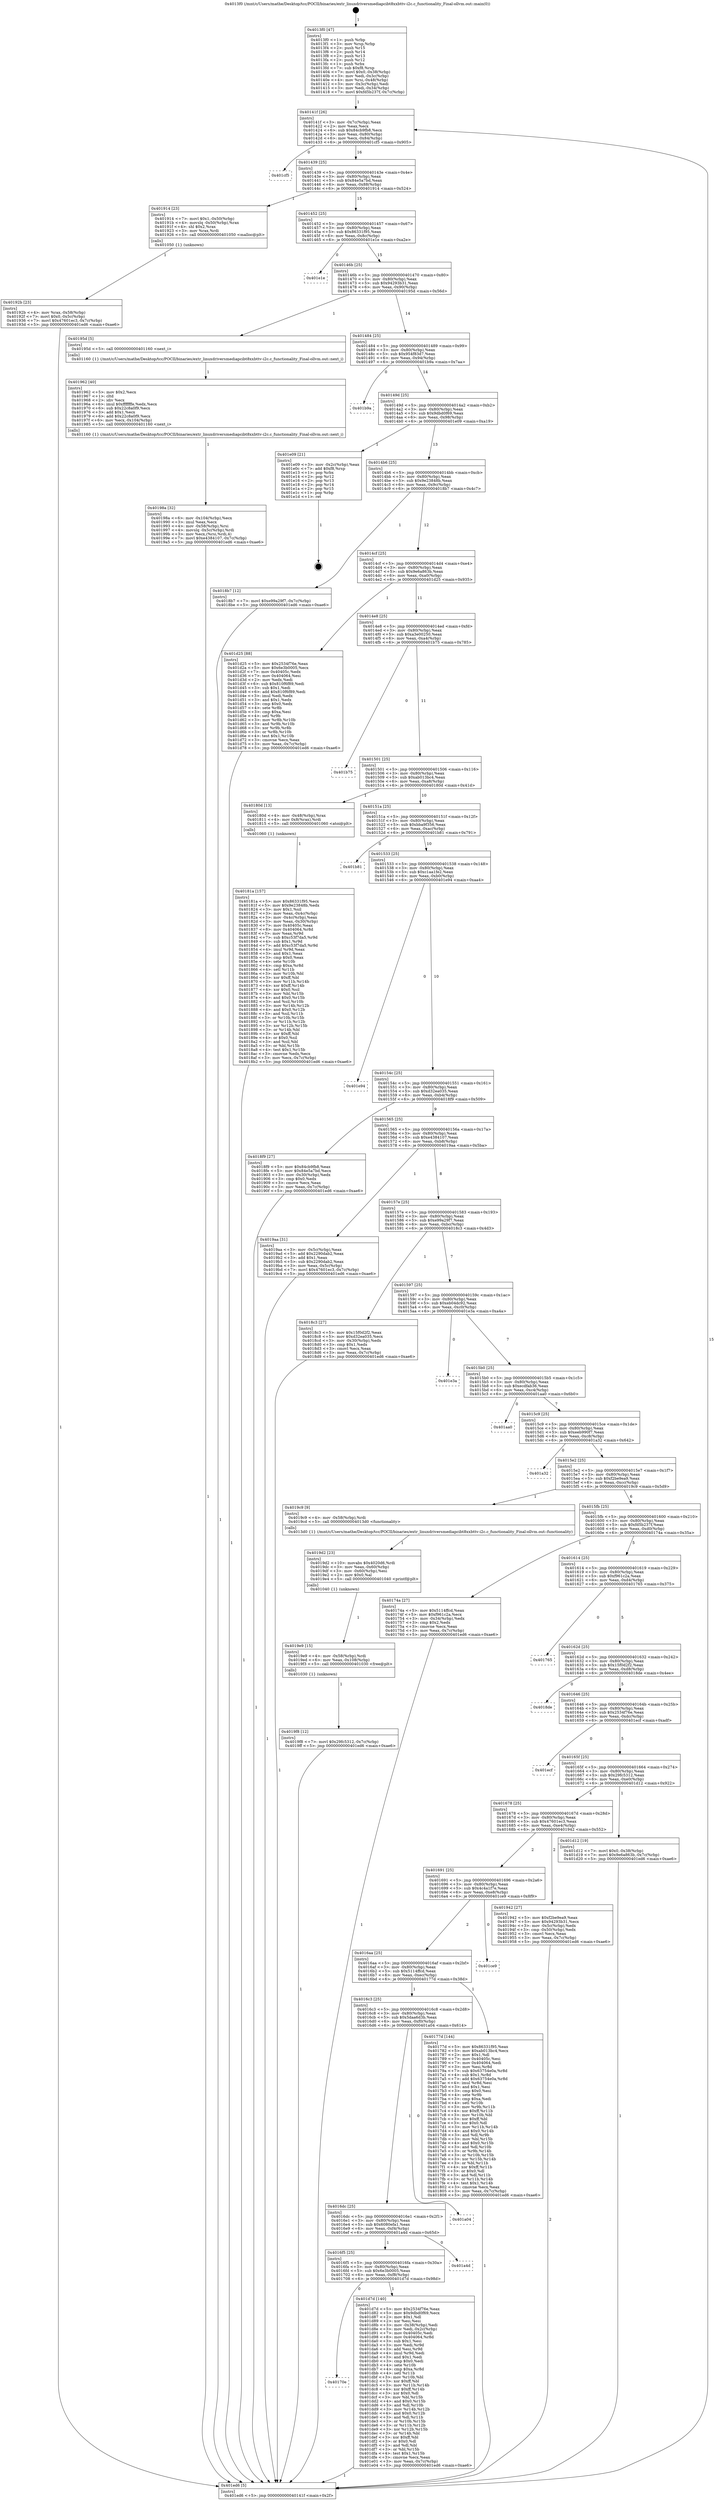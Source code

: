 digraph "0x4013f0" {
  label = "0x4013f0 (/mnt/c/Users/mathe/Desktop/tcc/POCII/binaries/extr_linuxdriversmediapcibt8xxbttv-i2c.c_functionality_Final-ollvm.out::main(0))"
  labelloc = "t"
  node[shape=record]

  Entry [label="",width=0.3,height=0.3,shape=circle,fillcolor=black,style=filled]
  "0x40141f" [label="{
     0x40141f [26]\l
     | [instrs]\l
     &nbsp;&nbsp;0x40141f \<+3\>: mov -0x7c(%rbp),%eax\l
     &nbsp;&nbsp;0x401422 \<+2\>: mov %eax,%ecx\l
     &nbsp;&nbsp;0x401424 \<+6\>: sub $0x84cb9fb8,%ecx\l
     &nbsp;&nbsp;0x40142a \<+3\>: mov %eax,-0x80(%rbp)\l
     &nbsp;&nbsp;0x40142d \<+6\>: mov %ecx,-0x84(%rbp)\l
     &nbsp;&nbsp;0x401433 \<+6\>: je 0000000000401cf5 \<main+0x905\>\l
  }"]
  "0x401cf5" [label="{
     0x401cf5\l
  }", style=dashed]
  "0x401439" [label="{
     0x401439 [25]\l
     | [instrs]\l
     &nbsp;&nbsp;0x401439 \<+5\>: jmp 000000000040143e \<main+0x4e\>\l
     &nbsp;&nbsp;0x40143e \<+3\>: mov -0x80(%rbp),%eax\l
     &nbsp;&nbsp;0x401441 \<+5\>: sub $0x84e5a7bd,%eax\l
     &nbsp;&nbsp;0x401446 \<+6\>: mov %eax,-0x88(%rbp)\l
     &nbsp;&nbsp;0x40144c \<+6\>: je 0000000000401914 \<main+0x524\>\l
  }"]
  Exit [label="",width=0.3,height=0.3,shape=circle,fillcolor=black,style=filled,peripheries=2]
  "0x401914" [label="{
     0x401914 [23]\l
     | [instrs]\l
     &nbsp;&nbsp;0x401914 \<+7\>: movl $0x1,-0x50(%rbp)\l
     &nbsp;&nbsp;0x40191b \<+4\>: movslq -0x50(%rbp),%rax\l
     &nbsp;&nbsp;0x40191f \<+4\>: shl $0x2,%rax\l
     &nbsp;&nbsp;0x401923 \<+3\>: mov %rax,%rdi\l
     &nbsp;&nbsp;0x401926 \<+5\>: call 0000000000401050 \<malloc@plt\>\l
     | [calls]\l
     &nbsp;&nbsp;0x401050 \{1\} (unknown)\l
  }"]
  "0x401452" [label="{
     0x401452 [25]\l
     | [instrs]\l
     &nbsp;&nbsp;0x401452 \<+5\>: jmp 0000000000401457 \<main+0x67\>\l
     &nbsp;&nbsp;0x401457 \<+3\>: mov -0x80(%rbp),%eax\l
     &nbsp;&nbsp;0x40145a \<+5\>: sub $0x86331f95,%eax\l
     &nbsp;&nbsp;0x40145f \<+6\>: mov %eax,-0x8c(%rbp)\l
     &nbsp;&nbsp;0x401465 \<+6\>: je 0000000000401e1e \<main+0xa2e\>\l
  }"]
  "0x40170e" [label="{
     0x40170e\l
  }", style=dashed]
  "0x401e1e" [label="{
     0x401e1e\l
  }", style=dashed]
  "0x40146b" [label="{
     0x40146b [25]\l
     | [instrs]\l
     &nbsp;&nbsp;0x40146b \<+5\>: jmp 0000000000401470 \<main+0x80\>\l
     &nbsp;&nbsp;0x401470 \<+3\>: mov -0x80(%rbp),%eax\l
     &nbsp;&nbsp;0x401473 \<+5\>: sub $0x94293b31,%eax\l
     &nbsp;&nbsp;0x401478 \<+6\>: mov %eax,-0x90(%rbp)\l
     &nbsp;&nbsp;0x40147e \<+6\>: je 000000000040195d \<main+0x56d\>\l
  }"]
  "0x401d7d" [label="{
     0x401d7d [140]\l
     | [instrs]\l
     &nbsp;&nbsp;0x401d7d \<+5\>: mov $0x2534f76e,%eax\l
     &nbsp;&nbsp;0x401d82 \<+5\>: mov $0x9dbd0f69,%ecx\l
     &nbsp;&nbsp;0x401d87 \<+2\>: mov $0x1,%dl\l
     &nbsp;&nbsp;0x401d89 \<+2\>: xor %esi,%esi\l
     &nbsp;&nbsp;0x401d8b \<+3\>: mov -0x38(%rbp),%edi\l
     &nbsp;&nbsp;0x401d8e \<+3\>: mov %edi,-0x2c(%rbp)\l
     &nbsp;&nbsp;0x401d91 \<+7\>: mov 0x40405c,%edi\l
     &nbsp;&nbsp;0x401d98 \<+8\>: mov 0x404064,%r8d\l
     &nbsp;&nbsp;0x401da0 \<+3\>: sub $0x1,%esi\l
     &nbsp;&nbsp;0x401da3 \<+3\>: mov %edi,%r9d\l
     &nbsp;&nbsp;0x401da6 \<+3\>: add %esi,%r9d\l
     &nbsp;&nbsp;0x401da9 \<+4\>: imul %r9d,%edi\l
     &nbsp;&nbsp;0x401dad \<+3\>: and $0x1,%edi\l
     &nbsp;&nbsp;0x401db0 \<+3\>: cmp $0x0,%edi\l
     &nbsp;&nbsp;0x401db3 \<+4\>: sete %r10b\l
     &nbsp;&nbsp;0x401db7 \<+4\>: cmp $0xa,%r8d\l
     &nbsp;&nbsp;0x401dbb \<+4\>: setl %r11b\l
     &nbsp;&nbsp;0x401dbf \<+3\>: mov %r10b,%bl\l
     &nbsp;&nbsp;0x401dc2 \<+3\>: xor $0xff,%bl\l
     &nbsp;&nbsp;0x401dc5 \<+3\>: mov %r11b,%r14b\l
     &nbsp;&nbsp;0x401dc8 \<+4\>: xor $0xff,%r14b\l
     &nbsp;&nbsp;0x401dcc \<+3\>: xor $0x0,%dl\l
     &nbsp;&nbsp;0x401dcf \<+3\>: mov %bl,%r15b\l
     &nbsp;&nbsp;0x401dd2 \<+4\>: and $0x0,%r15b\l
     &nbsp;&nbsp;0x401dd6 \<+3\>: and %dl,%r10b\l
     &nbsp;&nbsp;0x401dd9 \<+3\>: mov %r14b,%r12b\l
     &nbsp;&nbsp;0x401ddc \<+4\>: and $0x0,%r12b\l
     &nbsp;&nbsp;0x401de0 \<+3\>: and %dl,%r11b\l
     &nbsp;&nbsp;0x401de3 \<+3\>: or %r10b,%r15b\l
     &nbsp;&nbsp;0x401de6 \<+3\>: or %r11b,%r12b\l
     &nbsp;&nbsp;0x401de9 \<+3\>: xor %r12b,%r15b\l
     &nbsp;&nbsp;0x401dec \<+3\>: or %r14b,%bl\l
     &nbsp;&nbsp;0x401def \<+3\>: xor $0xff,%bl\l
     &nbsp;&nbsp;0x401df2 \<+3\>: or $0x0,%dl\l
     &nbsp;&nbsp;0x401df5 \<+2\>: and %dl,%bl\l
     &nbsp;&nbsp;0x401df7 \<+3\>: or %bl,%r15b\l
     &nbsp;&nbsp;0x401dfa \<+4\>: test $0x1,%r15b\l
     &nbsp;&nbsp;0x401dfe \<+3\>: cmovne %ecx,%eax\l
     &nbsp;&nbsp;0x401e01 \<+3\>: mov %eax,-0x7c(%rbp)\l
     &nbsp;&nbsp;0x401e04 \<+5\>: jmp 0000000000401ed6 \<main+0xae6\>\l
  }"]
  "0x40195d" [label="{
     0x40195d [5]\l
     | [instrs]\l
     &nbsp;&nbsp;0x40195d \<+5\>: call 0000000000401160 \<next_i\>\l
     | [calls]\l
     &nbsp;&nbsp;0x401160 \{1\} (/mnt/c/Users/mathe/Desktop/tcc/POCII/binaries/extr_linuxdriversmediapcibt8xxbttv-i2c.c_functionality_Final-ollvm.out::next_i)\l
  }"]
  "0x401484" [label="{
     0x401484 [25]\l
     | [instrs]\l
     &nbsp;&nbsp;0x401484 \<+5\>: jmp 0000000000401489 \<main+0x99\>\l
     &nbsp;&nbsp;0x401489 \<+3\>: mov -0x80(%rbp),%eax\l
     &nbsp;&nbsp;0x40148c \<+5\>: sub $0x954f83d7,%eax\l
     &nbsp;&nbsp;0x401491 \<+6\>: mov %eax,-0x94(%rbp)\l
     &nbsp;&nbsp;0x401497 \<+6\>: je 0000000000401b9a \<main+0x7aa\>\l
  }"]
  "0x4016f5" [label="{
     0x4016f5 [25]\l
     | [instrs]\l
     &nbsp;&nbsp;0x4016f5 \<+5\>: jmp 00000000004016fa \<main+0x30a\>\l
     &nbsp;&nbsp;0x4016fa \<+3\>: mov -0x80(%rbp),%eax\l
     &nbsp;&nbsp;0x4016fd \<+5\>: sub $0x6e3b0005,%eax\l
     &nbsp;&nbsp;0x401702 \<+6\>: mov %eax,-0xf8(%rbp)\l
     &nbsp;&nbsp;0x401708 \<+6\>: je 0000000000401d7d \<main+0x98d\>\l
  }"]
  "0x401b9a" [label="{
     0x401b9a\l
  }", style=dashed]
  "0x40149d" [label="{
     0x40149d [25]\l
     | [instrs]\l
     &nbsp;&nbsp;0x40149d \<+5\>: jmp 00000000004014a2 \<main+0xb2\>\l
     &nbsp;&nbsp;0x4014a2 \<+3\>: mov -0x80(%rbp),%eax\l
     &nbsp;&nbsp;0x4014a5 \<+5\>: sub $0x9dbd0f69,%eax\l
     &nbsp;&nbsp;0x4014aa \<+6\>: mov %eax,-0x98(%rbp)\l
     &nbsp;&nbsp;0x4014b0 \<+6\>: je 0000000000401e09 \<main+0xa19\>\l
  }"]
  "0x401a4d" [label="{
     0x401a4d\l
  }", style=dashed]
  "0x401e09" [label="{
     0x401e09 [21]\l
     | [instrs]\l
     &nbsp;&nbsp;0x401e09 \<+3\>: mov -0x2c(%rbp),%eax\l
     &nbsp;&nbsp;0x401e0c \<+7\>: add $0xf8,%rsp\l
     &nbsp;&nbsp;0x401e13 \<+1\>: pop %rbx\l
     &nbsp;&nbsp;0x401e14 \<+2\>: pop %r12\l
     &nbsp;&nbsp;0x401e16 \<+2\>: pop %r13\l
     &nbsp;&nbsp;0x401e18 \<+2\>: pop %r14\l
     &nbsp;&nbsp;0x401e1a \<+2\>: pop %r15\l
     &nbsp;&nbsp;0x401e1c \<+1\>: pop %rbp\l
     &nbsp;&nbsp;0x401e1d \<+1\>: ret\l
  }"]
  "0x4014b6" [label="{
     0x4014b6 [25]\l
     | [instrs]\l
     &nbsp;&nbsp;0x4014b6 \<+5\>: jmp 00000000004014bb \<main+0xcb\>\l
     &nbsp;&nbsp;0x4014bb \<+3\>: mov -0x80(%rbp),%eax\l
     &nbsp;&nbsp;0x4014be \<+5\>: sub $0x9e23848b,%eax\l
     &nbsp;&nbsp;0x4014c3 \<+6\>: mov %eax,-0x9c(%rbp)\l
     &nbsp;&nbsp;0x4014c9 \<+6\>: je 00000000004018b7 \<main+0x4c7\>\l
  }"]
  "0x4016dc" [label="{
     0x4016dc [25]\l
     | [instrs]\l
     &nbsp;&nbsp;0x4016dc \<+5\>: jmp 00000000004016e1 \<main+0x2f1\>\l
     &nbsp;&nbsp;0x4016e1 \<+3\>: mov -0x80(%rbp),%eax\l
     &nbsp;&nbsp;0x4016e4 \<+5\>: sub $0x6080efa1,%eax\l
     &nbsp;&nbsp;0x4016e9 \<+6\>: mov %eax,-0xf4(%rbp)\l
     &nbsp;&nbsp;0x4016ef \<+6\>: je 0000000000401a4d \<main+0x65d\>\l
  }"]
  "0x4018b7" [label="{
     0x4018b7 [12]\l
     | [instrs]\l
     &nbsp;&nbsp;0x4018b7 \<+7\>: movl $0xe99a29f7,-0x7c(%rbp)\l
     &nbsp;&nbsp;0x4018be \<+5\>: jmp 0000000000401ed6 \<main+0xae6\>\l
  }"]
  "0x4014cf" [label="{
     0x4014cf [25]\l
     | [instrs]\l
     &nbsp;&nbsp;0x4014cf \<+5\>: jmp 00000000004014d4 \<main+0xe4\>\l
     &nbsp;&nbsp;0x4014d4 \<+3\>: mov -0x80(%rbp),%eax\l
     &nbsp;&nbsp;0x4014d7 \<+5\>: sub $0x9e6a863b,%eax\l
     &nbsp;&nbsp;0x4014dc \<+6\>: mov %eax,-0xa0(%rbp)\l
     &nbsp;&nbsp;0x4014e2 \<+6\>: je 0000000000401d25 \<main+0x935\>\l
  }"]
  "0x401a04" [label="{
     0x401a04\l
  }", style=dashed]
  "0x401d25" [label="{
     0x401d25 [88]\l
     | [instrs]\l
     &nbsp;&nbsp;0x401d25 \<+5\>: mov $0x2534f76e,%eax\l
     &nbsp;&nbsp;0x401d2a \<+5\>: mov $0x6e3b0005,%ecx\l
     &nbsp;&nbsp;0x401d2f \<+7\>: mov 0x40405c,%edx\l
     &nbsp;&nbsp;0x401d36 \<+7\>: mov 0x404064,%esi\l
     &nbsp;&nbsp;0x401d3d \<+2\>: mov %edx,%edi\l
     &nbsp;&nbsp;0x401d3f \<+6\>: sub $0x810f6f89,%edi\l
     &nbsp;&nbsp;0x401d45 \<+3\>: sub $0x1,%edi\l
     &nbsp;&nbsp;0x401d48 \<+6\>: add $0x810f6f89,%edi\l
     &nbsp;&nbsp;0x401d4e \<+3\>: imul %edi,%edx\l
     &nbsp;&nbsp;0x401d51 \<+3\>: and $0x1,%edx\l
     &nbsp;&nbsp;0x401d54 \<+3\>: cmp $0x0,%edx\l
     &nbsp;&nbsp;0x401d57 \<+4\>: sete %r8b\l
     &nbsp;&nbsp;0x401d5b \<+3\>: cmp $0xa,%esi\l
     &nbsp;&nbsp;0x401d5e \<+4\>: setl %r9b\l
     &nbsp;&nbsp;0x401d62 \<+3\>: mov %r8b,%r10b\l
     &nbsp;&nbsp;0x401d65 \<+3\>: and %r9b,%r10b\l
     &nbsp;&nbsp;0x401d68 \<+3\>: xor %r9b,%r8b\l
     &nbsp;&nbsp;0x401d6b \<+3\>: or %r8b,%r10b\l
     &nbsp;&nbsp;0x401d6e \<+4\>: test $0x1,%r10b\l
     &nbsp;&nbsp;0x401d72 \<+3\>: cmovne %ecx,%eax\l
     &nbsp;&nbsp;0x401d75 \<+3\>: mov %eax,-0x7c(%rbp)\l
     &nbsp;&nbsp;0x401d78 \<+5\>: jmp 0000000000401ed6 \<main+0xae6\>\l
  }"]
  "0x4014e8" [label="{
     0x4014e8 [25]\l
     | [instrs]\l
     &nbsp;&nbsp;0x4014e8 \<+5\>: jmp 00000000004014ed \<main+0xfd\>\l
     &nbsp;&nbsp;0x4014ed \<+3\>: mov -0x80(%rbp),%eax\l
     &nbsp;&nbsp;0x4014f0 \<+5\>: sub $0xa3e00250,%eax\l
     &nbsp;&nbsp;0x4014f5 \<+6\>: mov %eax,-0xa4(%rbp)\l
     &nbsp;&nbsp;0x4014fb \<+6\>: je 0000000000401b75 \<main+0x785\>\l
  }"]
  "0x4019f8" [label="{
     0x4019f8 [12]\l
     | [instrs]\l
     &nbsp;&nbsp;0x4019f8 \<+7\>: movl $0x29fc5312,-0x7c(%rbp)\l
     &nbsp;&nbsp;0x4019ff \<+5\>: jmp 0000000000401ed6 \<main+0xae6\>\l
  }"]
  "0x401b75" [label="{
     0x401b75\l
  }", style=dashed]
  "0x401501" [label="{
     0x401501 [25]\l
     | [instrs]\l
     &nbsp;&nbsp;0x401501 \<+5\>: jmp 0000000000401506 \<main+0x116\>\l
     &nbsp;&nbsp;0x401506 \<+3\>: mov -0x80(%rbp),%eax\l
     &nbsp;&nbsp;0x401509 \<+5\>: sub $0xab013bc4,%eax\l
     &nbsp;&nbsp;0x40150e \<+6\>: mov %eax,-0xa8(%rbp)\l
     &nbsp;&nbsp;0x401514 \<+6\>: je 000000000040180d \<main+0x41d\>\l
  }"]
  "0x4019e9" [label="{
     0x4019e9 [15]\l
     | [instrs]\l
     &nbsp;&nbsp;0x4019e9 \<+4\>: mov -0x58(%rbp),%rdi\l
     &nbsp;&nbsp;0x4019ed \<+6\>: mov %eax,-0x108(%rbp)\l
     &nbsp;&nbsp;0x4019f3 \<+5\>: call 0000000000401030 \<free@plt\>\l
     | [calls]\l
     &nbsp;&nbsp;0x401030 \{1\} (unknown)\l
  }"]
  "0x40180d" [label="{
     0x40180d [13]\l
     | [instrs]\l
     &nbsp;&nbsp;0x40180d \<+4\>: mov -0x48(%rbp),%rax\l
     &nbsp;&nbsp;0x401811 \<+4\>: mov 0x8(%rax),%rdi\l
     &nbsp;&nbsp;0x401815 \<+5\>: call 0000000000401060 \<atoi@plt\>\l
     | [calls]\l
     &nbsp;&nbsp;0x401060 \{1\} (unknown)\l
  }"]
  "0x40151a" [label="{
     0x40151a [25]\l
     | [instrs]\l
     &nbsp;&nbsp;0x40151a \<+5\>: jmp 000000000040151f \<main+0x12f\>\l
     &nbsp;&nbsp;0x40151f \<+3\>: mov -0x80(%rbp),%eax\l
     &nbsp;&nbsp;0x401522 \<+5\>: sub $0xbba9f356,%eax\l
     &nbsp;&nbsp;0x401527 \<+6\>: mov %eax,-0xac(%rbp)\l
     &nbsp;&nbsp;0x40152d \<+6\>: je 0000000000401b81 \<main+0x791\>\l
  }"]
  "0x4019d2" [label="{
     0x4019d2 [23]\l
     | [instrs]\l
     &nbsp;&nbsp;0x4019d2 \<+10\>: movabs $0x4020d6,%rdi\l
     &nbsp;&nbsp;0x4019dc \<+3\>: mov %eax,-0x60(%rbp)\l
     &nbsp;&nbsp;0x4019df \<+3\>: mov -0x60(%rbp),%esi\l
     &nbsp;&nbsp;0x4019e2 \<+2\>: mov $0x0,%al\l
     &nbsp;&nbsp;0x4019e4 \<+5\>: call 0000000000401040 \<printf@plt\>\l
     | [calls]\l
     &nbsp;&nbsp;0x401040 \{1\} (unknown)\l
  }"]
  "0x401b81" [label="{
     0x401b81\l
  }", style=dashed]
  "0x401533" [label="{
     0x401533 [25]\l
     | [instrs]\l
     &nbsp;&nbsp;0x401533 \<+5\>: jmp 0000000000401538 \<main+0x148\>\l
     &nbsp;&nbsp;0x401538 \<+3\>: mov -0x80(%rbp),%eax\l
     &nbsp;&nbsp;0x40153b \<+5\>: sub $0xc1aa1fe2,%eax\l
     &nbsp;&nbsp;0x401540 \<+6\>: mov %eax,-0xb0(%rbp)\l
     &nbsp;&nbsp;0x401546 \<+6\>: je 0000000000401e94 \<main+0xaa4\>\l
  }"]
  "0x40198a" [label="{
     0x40198a [32]\l
     | [instrs]\l
     &nbsp;&nbsp;0x40198a \<+6\>: mov -0x104(%rbp),%ecx\l
     &nbsp;&nbsp;0x401990 \<+3\>: imul %eax,%ecx\l
     &nbsp;&nbsp;0x401993 \<+4\>: mov -0x58(%rbp),%rsi\l
     &nbsp;&nbsp;0x401997 \<+4\>: movslq -0x5c(%rbp),%rdi\l
     &nbsp;&nbsp;0x40199b \<+3\>: mov %ecx,(%rsi,%rdi,4)\l
     &nbsp;&nbsp;0x40199e \<+7\>: movl $0xe4384107,-0x7c(%rbp)\l
     &nbsp;&nbsp;0x4019a5 \<+5\>: jmp 0000000000401ed6 \<main+0xae6\>\l
  }"]
  "0x401e94" [label="{
     0x401e94\l
  }", style=dashed]
  "0x40154c" [label="{
     0x40154c [25]\l
     | [instrs]\l
     &nbsp;&nbsp;0x40154c \<+5\>: jmp 0000000000401551 \<main+0x161\>\l
     &nbsp;&nbsp;0x401551 \<+3\>: mov -0x80(%rbp),%eax\l
     &nbsp;&nbsp;0x401554 \<+5\>: sub $0xd32ea035,%eax\l
     &nbsp;&nbsp;0x401559 \<+6\>: mov %eax,-0xb4(%rbp)\l
     &nbsp;&nbsp;0x40155f \<+6\>: je 00000000004018f9 \<main+0x509\>\l
  }"]
  "0x401962" [label="{
     0x401962 [40]\l
     | [instrs]\l
     &nbsp;&nbsp;0x401962 \<+5\>: mov $0x2,%ecx\l
     &nbsp;&nbsp;0x401967 \<+1\>: cltd\l
     &nbsp;&nbsp;0x401968 \<+2\>: idiv %ecx\l
     &nbsp;&nbsp;0x40196a \<+6\>: imul $0xfffffffe,%edx,%ecx\l
     &nbsp;&nbsp;0x401970 \<+6\>: sub $0x22c8a0f9,%ecx\l
     &nbsp;&nbsp;0x401976 \<+3\>: add $0x1,%ecx\l
     &nbsp;&nbsp;0x401979 \<+6\>: add $0x22c8a0f9,%ecx\l
     &nbsp;&nbsp;0x40197f \<+6\>: mov %ecx,-0x104(%rbp)\l
     &nbsp;&nbsp;0x401985 \<+5\>: call 0000000000401160 \<next_i\>\l
     | [calls]\l
     &nbsp;&nbsp;0x401160 \{1\} (/mnt/c/Users/mathe/Desktop/tcc/POCII/binaries/extr_linuxdriversmediapcibt8xxbttv-i2c.c_functionality_Final-ollvm.out::next_i)\l
  }"]
  "0x4018f9" [label="{
     0x4018f9 [27]\l
     | [instrs]\l
     &nbsp;&nbsp;0x4018f9 \<+5\>: mov $0x84cb9fb8,%eax\l
     &nbsp;&nbsp;0x4018fe \<+5\>: mov $0x84e5a7bd,%ecx\l
     &nbsp;&nbsp;0x401903 \<+3\>: mov -0x30(%rbp),%edx\l
     &nbsp;&nbsp;0x401906 \<+3\>: cmp $0x0,%edx\l
     &nbsp;&nbsp;0x401909 \<+3\>: cmove %ecx,%eax\l
     &nbsp;&nbsp;0x40190c \<+3\>: mov %eax,-0x7c(%rbp)\l
     &nbsp;&nbsp;0x40190f \<+5\>: jmp 0000000000401ed6 \<main+0xae6\>\l
  }"]
  "0x401565" [label="{
     0x401565 [25]\l
     | [instrs]\l
     &nbsp;&nbsp;0x401565 \<+5\>: jmp 000000000040156a \<main+0x17a\>\l
     &nbsp;&nbsp;0x40156a \<+3\>: mov -0x80(%rbp),%eax\l
     &nbsp;&nbsp;0x40156d \<+5\>: sub $0xe4384107,%eax\l
     &nbsp;&nbsp;0x401572 \<+6\>: mov %eax,-0xb8(%rbp)\l
     &nbsp;&nbsp;0x401578 \<+6\>: je 00000000004019aa \<main+0x5ba\>\l
  }"]
  "0x40192b" [label="{
     0x40192b [23]\l
     | [instrs]\l
     &nbsp;&nbsp;0x40192b \<+4\>: mov %rax,-0x58(%rbp)\l
     &nbsp;&nbsp;0x40192f \<+7\>: movl $0x0,-0x5c(%rbp)\l
     &nbsp;&nbsp;0x401936 \<+7\>: movl $0x47601ec3,-0x7c(%rbp)\l
     &nbsp;&nbsp;0x40193d \<+5\>: jmp 0000000000401ed6 \<main+0xae6\>\l
  }"]
  "0x4019aa" [label="{
     0x4019aa [31]\l
     | [instrs]\l
     &nbsp;&nbsp;0x4019aa \<+3\>: mov -0x5c(%rbp),%eax\l
     &nbsp;&nbsp;0x4019ad \<+5\>: add $0x2290dab2,%eax\l
     &nbsp;&nbsp;0x4019b2 \<+3\>: add $0x1,%eax\l
     &nbsp;&nbsp;0x4019b5 \<+5\>: sub $0x2290dab2,%eax\l
     &nbsp;&nbsp;0x4019ba \<+3\>: mov %eax,-0x5c(%rbp)\l
     &nbsp;&nbsp;0x4019bd \<+7\>: movl $0x47601ec3,-0x7c(%rbp)\l
     &nbsp;&nbsp;0x4019c4 \<+5\>: jmp 0000000000401ed6 \<main+0xae6\>\l
  }"]
  "0x40157e" [label="{
     0x40157e [25]\l
     | [instrs]\l
     &nbsp;&nbsp;0x40157e \<+5\>: jmp 0000000000401583 \<main+0x193\>\l
     &nbsp;&nbsp;0x401583 \<+3\>: mov -0x80(%rbp),%eax\l
     &nbsp;&nbsp;0x401586 \<+5\>: sub $0xe99a29f7,%eax\l
     &nbsp;&nbsp;0x40158b \<+6\>: mov %eax,-0xbc(%rbp)\l
     &nbsp;&nbsp;0x401591 \<+6\>: je 00000000004018c3 \<main+0x4d3\>\l
  }"]
  "0x40181a" [label="{
     0x40181a [157]\l
     | [instrs]\l
     &nbsp;&nbsp;0x40181a \<+5\>: mov $0x86331f95,%ecx\l
     &nbsp;&nbsp;0x40181f \<+5\>: mov $0x9e23848b,%edx\l
     &nbsp;&nbsp;0x401824 \<+3\>: mov $0x1,%sil\l
     &nbsp;&nbsp;0x401827 \<+3\>: mov %eax,-0x4c(%rbp)\l
     &nbsp;&nbsp;0x40182a \<+3\>: mov -0x4c(%rbp),%eax\l
     &nbsp;&nbsp;0x40182d \<+3\>: mov %eax,-0x30(%rbp)\l
     &nbsp;&nbsp;0x401830 \<+7\>: mov 0x40405c,%eax\l
     &nbsp;&nbsp;0x401837 \<+8\>: mov 0x404064,%r8d\l
     &nbsp;&nbsp;0x40183f \<+3\>: mov %eax,%r9d\l
     &nbsp;&nbsp;0x401842 \<+7\>: sub $0xc53f7da5,%r9d\l
     &nbsp;&nbsp;0x401849 \<+4\>: sub $0x1,%r9d\l
     &nbsp;&nbsp;0x40184d \<+7\>: add $0xc53f7da5,%r9d\l
     &nbsp;&nbsp;0x401854 \<+4\>: imul %r9d,%eax\l
     &nbsp;&nbsp;0x401858 \<+3\>: and $0x1,%eax\l
     &nbsp;&nbsp;0x40185b \<+3\>: cmp $0x0,%eax\l
     &nbsp;&nbsp;0x40185e \<+4\>: sete %r10b\l
     &nbsp;&nbsp;0x401862 \<+4\>: cmp $0xa,%r8d\l
     &nbsp;&nbsp;0x401866 \<+4\>: setl %r11b\l
     &nbsp;&nbsp;0x40186a \<+3\>: mov %r10b,%bl\l
     &nbsp;&nbsp;0x40186d \<+3\>: xor $0xff,%bl\l
     &nbsp;&nbsp;0x401870 \<+3\>: mov %r11b,%r14b\l
     &nbsp;&nbsp;0x401873 \<+4\>: xor $0xff,%r14b\l
     &nbsp;&nbsp;0x401877 \<+4\>: xor $0x0,%sil\l
     &nbsp;&nbsp;0x40187b \<+3\>: mov %bl,%r15b\l
     &nbsp;&nbsp;0x40187e \<+4\>: and $0x0,%r15b\l
     &nbsp;&nbsp;0x401882 \<+3\>: and %sil,%r10b\l
     &nbsp;&nbsp;0x401885 \<+3\>: mov %r14b,%r12b\l
     &nbsp;&nbsp;0x401888 \<+4\>: and $0x0,%r12b\l
     &nbsp;&nbsp;0x40188c \<+3\>: and %sil,%r11b\l
     &nbsp;&nbsp;0x40188f \<+3\>: or %r10b,%r15b\l
     &nbsp;&nbsp;0x401892 \<+3\>: or %r11b,%r12b\l
     &nbsp;&nbsp;0x401895 \<+3\>: xor %r12b,%r15b\l
     &nbsp;&nbsp;0x401898 \<+3\>: or %r14b,%bl\l
     &nbsp;&nbsp;0x40189b \<+3\>: xor $0xff,%bl\l
     &nbsp;&nbsp;0x40189e \<+4\>: or $0x0,%sil\l
     &nbsp;&nbsp;0x4018a2 \<+3\>: and %sil,%bl\l
     &nbsp;&nbsp;0x4018a5 \<+3\>: or %bl,%r15b\l
     &nbsp;&nbsp;0x4018a8 \<+4\>: test $0x1,%r15b\l
     &nbsp;&nbsp;0x4018ac \<+3\>: cmovne %edx,%ecx\l
     &nbsp;&nbsp;0x4018af \<+3\>: mov %ecx,-0x7c(%rbp)\l
     &nbsp;&nbsp;0x4018b2 \<+5\>: jmp 0000000000401ed6 \<main+0xae6\>\l
  }"]
  "0x4018c3" [label="{
     0x4018c3 [27]\l
     | [instrs]\l
     &nbsp;&nbsp;0x4018c3 \<+5\>: mov $0x15f0d2f2,%eax\l
     &nbsp;&nbsp;0x4018c8 \<+5\>: mov $0xd32ea035,%ecx\l
     &nbsp;&nbsp;0x4018cd \<+3\>: mov -0x30(%rbp),%edx\l
     &nbsp;&nbsp;0x4018d0 \<+3\>: cmp $0x1,%edx\l
     &nbsp;&nbsp;0x4018d3 \<+3\>: cmovl %ecx,%eax\l
     &nbsp;&nbsp;0x4018d6 \<+3\>: mov %eax,-0x7c(%rbp)\l
     &nbsp;&nbsp;0x4018d9 \<+5\>: jmp 0000000000401ed6 \<main+0xae6\>\l
  }"]
  "0x401597" [label="{
     0x401597 [25]\l
     | [instrs]\l
     &nbsp;&nbsp;0x401597 \<+5\>: jmp 000000000040159c \<main+0x1ac\>\l
     &nbsp;&nbsp;0x40159c \<+3\>: mov -0x80(%rbp),%eax\l
     &nbsp;&nbsp;0x40159f \<+5\>: sub $0xeb04dc92,%eax\l
     &nbsp;&nbsp;0x4015a4 \<+6\>: mov %eax,-0xc0(%rbp)\l
     &nbsp;&nbsp;0x4015aa \<+6\>: je 0000000000401e3a \<main+0xa4a\>\l
  }"]
  "0x4016c3" [label="{
     0x4016c3 [25]\l
     | [instrs]\l
     &nbsp;&nbsp;0x4016c3 \<+5\>: jmp 00000000004016c8 \<main+0x2d8\>\l
     &nbsp;&nbsp;0x4016c8 \<+3\>: mov -0x80(%rbp),%eax\l
     &nbsp;&nbsp;0x4016cb \<+5\>: sub $0x5daa6d3b,%eax\l
     &nbsp;&nbsp;0x4016d0 \<+6\>: mov %eax,-0xf0(%rbp)\l
     &nbsp;&nbsp;0x4016d6 \<+6\>: je 0000000000401a04 \<main+0x614\>\l
  }"]
  "0x401e3a" [label="{
     0x401e3a\l
  }", style=dashed]
  "0x4015b0" [label="{
     0x4015b0 [25]\l
     | [instrs]\l
     &nbsp;&nbsp;0x4015b0 \<+5\>: jmp 00000000004015b5 \<main+0x1c5\>\l
     &nbsp;&nbsp;0x4015b5 \<+3\>: mov -0x80(%rbp),%eax\l
     &nbsp;&nbsp;0x4015b8 \<+5\>: sub $0xecdfab36,%eax\l
     &nbsp;&nbsp;0x4015bd \<+6\>: mov %eax,-0xc4(%rbp)\l
     &nbsp;&nbsp;0x4015c3 \<+6\>: je 0000000000401aa0 \<main+0x6b0\>\l
  }"]
  "0x40177d" [label="{
     0x40177d [144]\l
     | [instrs]\l
     &nbsp;&nbsp;0x40177d \<+5\>: mov $0x86331f95,%eax\l
     &nbsp;&nbsp;0x401782 \<+5\>: mov $0xab013bc4,%ecx\l
     &nbsp;&nbsp;0x401787 \<+2\>: mov $0x1,%dl\l
     &nbsp;&nbsp;0x401789 \<+7\>: mov 0x40405c,%esi\l
     &nbsp;&nbsp;0x401790 \<+7\>: mov 0x404064,%edi\l
     &nbsp;&nbsp;0x401797 \<+3\>: mov %esi,%r8d\l
     &nbsp;&nbsp;0x40179a \<+7\>: sub $0x63754e0a,%r8d\l
     &nbsp;&nbsp;0x4017a1 \<+4\>: sub $0x1,%r8d\l
     &nbsp;&nbsp;0x4017a5 \<+7\>: add $0x63754e0a,%r8d\l
     &nbsp;&nbsp;0x4017ac \<+4\>: imul %r8d,%esi\l
     &nbsp;&nbsp;0x4017b0 \<+3\>: and $0x1,%esi\l
     &nbsp;&nbsp;0x4017b3 \<+3\>: cmp $0x0,%esi\l
     &nbsp;&nbsp;0x4017b6 \<+4\>: sete %r9b\l
     &nbsp;&nbsp;0x4017ba \<+3\>: cmp $0xa,%edi\l
     &nbsp;&nbsp;0x4017bd \<+4\>: setl %r10b\l
     &nbsp;&nbsp;0x4017c1 \<+3\>: mov %r9b,%r11b\l
     &nbsp;&nbsp;0x4017c4 \<+4\>: xor $0xff,%r11b\l
     &nbsp;&nbsp;0x4017c8 \<+3\>: mov %r10b,%bl\l
     &nbsp;&nbsp;0x4017cb \<+3\>: xor $0xff,%bl\l
     &nbsp;&nbsp;0x4017ce \<+3\>: xor $0x0,%dl\l
     &nbsp;&nbsp;0x4017d1 \<+3\>: mov %r11b,%r14b\l
     &nbsp;&nbsp;0x4017d4 \<+4\>: and $0x0,%r14b\l
     &nbsp;&nbsp;0x4017d8 \<+3\>: and %dl,%r9b\l
     &nbsp;&nbsp;0x4017db \<+3\>: mov %bl,%r15b\l
     &nbsp;&nbsp;0x4017de \<+4\>: and $0x0,%r15b\l
     &nbsp;&nbsp;0x4017e2 \<+3\>: and %dl,%r10b\l
     &nbsp;&nbsp;0x4017e5 \<+3\>: or %r9b,%r14b\l
     &nbsp;&nbsp;0x4017e8 \<+3\>: or %r10b,%r15b\l
     &nbsp;&nbsp;0x4017eb \<+3\>: xor %r15b,%r14b\l
     &nbsp;&nbsp;0x4017ee \<+3\>: or %bl,%r11b\l
     &nbsp;&nbsp;0x4017f1 \<+4\>: xor $0xff,%r11b\l
     &nbsp;&nbsp;0x4017f5 \<+3\>: or $0x0,%dl\l
     &nbsp;&nbsp;0x4017f8 \<+3\>: and %dl,%r11b\l
     &nbsp;&nbsp;0x4017fb \<+3\>: or %r11b,%r14b\l
     &nbsp;&nbsp;0x4017fe \<+4\>: test $0x1,%r14b\l
     &nbsp;&nbsp;0x401802 \<+3\>: cmovne %ecx,%eax\l
     &nbsp;&nbsp;0x401805 \<+3\>: mov %eax,-0x7c(%rbp)\l
     &nbsp;&nbsp;0x401808 \<+5\>: jmp 0000000000401ed6 \<main+0xae6\>\l
  }"]
  "0x401aa0" [label="{
     0x401aa0\l
  }", style=dashed]
  "0x4015c9" [label="{
     0x4015c9 [25]\l
     | [instrs]\l
     &nbsp;&nbsp;0x4015c9 \<+5\>: jmp 00000000004015ce \<main+0x1de\>\l
     &nbsp;&nbsp;0x4015ce \<+3\>: mov -0x80(%rbp),%eax\l
     &nbsp;&nbsp;0x4015d1 \<+5\>: sub $0xeeb990f7,%eax\l
     &nbsp;&nbsp;0x4015d6 \<+6\>: mov %eax,-0xc8(%rbp)\l
     &nbsp;&nbsp;0x4015dc \<+6\>: je 0000000000401a32 \<main+0x642\>\l
  }"]
  "0x4016aa" [label="{
     0x4016aa [25]\l
     | [instrs]\l
     &nbsp;&nbsp;0x4016aa \<+5\>: jmp 00000000004016af \<main+0x2bf\>\l
     &nbsp;&nbsp;0x4016af \<+3\>: mov -0x80(%rbp),%eax\l
     &nbsp;&nbsp;0x4016b2 \<+5\>: sub $0x5114ffcd,%eax\l
     &nbsp;&nbsp;0x4016b7 \<+6\>: mov %eax,-0xec(%rbp)\l
     &nbsp;&nbsp;0x4016bd \<+6\>: je 000000000040177d \<main+0x38d\>\l
  }"]
  "0x401a32" [label="{
     0x401a32\l
  }", style=dashed]
  "0x4015e2" [label="{
     0x4015e2 [25]\l
     | [instrs]\l
     &nbsp;&nbsp;0x4015e2 \<+5\>: jmp 00000000004015e7 \<main+0x1f7\>\l
     &nbsp;&nbsp;0x4015e7 \<+3\>: mov -0x80(%rbp),%eax\l
     &nbsp;&nbsp;0x4015ea \<+5\>: sub $0xf2be9ea9,%eax\l
     &nbsp;&nbsp;0x4015ef \<+6\>: mov %eax,-0xcc(%rbp)\l
     &nbsp;&nbsp;0x4015f5 \<+6\>: je 00000000004019c9 \<main+0x5d9\>\l
  }"]
  "0x401ce9" [label="{
     0x401ce9\l
  }", style=dashed]
  "0x4019c9" [label="{
     0x4019c9 [9]\l
     | [instrs]\l
     &nbsp;&nbsp;0x4019c9 \<+4\>: mov -0x58(%rbp),%rdi\l
     &nbsp;&nbsp;0x4019cd \<+5\>: call 00000000004013d0 \<functionality\>\l
     | [calls]\l
     &nbsp;&nbsp;0x4013d0 \{1\} (/mnt/c/Users/mathe/Desktop/tcc/POCII/binaries/extr_linuxdriversmediapcibt8xxbttv-i2c.c_functionality_Final-ollvm.out::functionality)\l
  }"]
  "0x4015fb" [label="{
     0x4015fb [25]\l
     | [instrs]\l
     &nbsp;&nbsp;0x4015fb \<+5\>: jmp 0000000000401600 \<main+0x210\>\l
     &nbsp;&nbsp;0x401600 \<+3\>: mov -0x80(%rbp),%eax\l
     &nbsp;&nbsp;0x401603 \<+5\>: sub $0xfd5b237f,%eax\l
     &nbsp;&nbsp;0x401608 \<+6\>: mov %eax,-0xd0(%rbp)\l
     &nbsp;&nbsp;0x40160e \<+6\>: je 000000000040174a \<main+0x35a\>\l
  }"]
  "0x401691" [label="{
     0x401691 [25]\l
     | [instrs]\l
     &nbsp;&nbsp;0x401691 \<+5\>: jmp 0000000000401696 \<main+0x2a6\>\l
     &nbsp;&nbsp;0x401696 \<+3\>: mov -0x80(%rbp),%eax\l
     &nbsp;&nbsp;0x401699 \<+5\>: sub $0x4c4a1f7e,%eax\l
     &nbsp;&nbsp;0x40169e \<+6\>: mov %eax,-0xe8(%rbp)\l
     &nbsp;&nbsp;0x4016a4 \<+6\>: je 0000000000401ce9 \<main+0x8f9\>\l
  }"]
  "0x40174a" [label="{
     0x40174a [27]\l
     | [instrs]\l
     &nbsp;&nbsp;0x40174a \<+5\>: mov $0x5114ffcd,%eax\l
     &nbsp;&nbsp;0x40174f \<+5\>: mov $0xf961c2a,%ecx\l
     &nbsp;&nbsp;0x401754 \<+3\>: mov -0x34(%rbp),%edx\l
     &nbsp;&nbsp;0x401757 \<+3\>: cmp $0x2,%edx\l
     &nbsp;&nbsp;0x40175a \<+3\>: cmovne %ecx,%eax\l
     &nbsp;&nbsp;0x40175d \<+3\>: mov %eax,-0x7c(%rbp)\l
     &nbsp;&nbsp;0x401760 \<+5\>: jmp 0000000000401ed6 \<main+0xae6\>\l
  }"]
  "0x401614" [label="{
     0x401614 [25]\l
     | [instrs]\l
     &nbsp;&nbsp;0x401614 \<+5\>: jmp 0000000000401619 \<main+0x229\>\l
     &nbsp;&nbsp;0x401619 \<+3\>: mov -0x80(%rbp),%eax\l
     &nbsp;&nbsp;0x40161c \<+5\>: sub $0xf961c2a,%eax\l
     &nbsp;&nbsp;0x401621 \<+6\>: mov %eax,-0xd4(%rbp)\l
     &nbsp;&nbsp;0x401627 \<+6\>: je 0000000000401765 \<main+0x375\>\l
  }"]
  "0x401ed6" [label="{
     0x401ed6 [5]\l
     | [instrs]\l
     &nbsp;&nbsp;0x401ed6 \<+5\>: jmp 000000000040141f \<main+0x2f\>\l
  }"]
  "0x4013f0" [label="{
     0x4013f0 [47]\l
     | [instrs]\l
     &nbsp;&nbsp;0x4013f0 \<+1\>: push %rbp\l
     &nbsp;&nbsp;0x4013f1 \<+3\>: mov %rsp,%rbp\l
     &nbsp;&nbsp;0x4013f4 \<+2\>: push %r15\l
     &nbsp;&nbsp;0x4013f6 \<+2\>: push %r14\l
     &nbsp;&nbsp;0x4013f8 \<+2\>: push %r13\l
     &nbsp;&nbsp;0x4013fa \<+2\>: push %r12\l
     &nbsp;&nbsp;0x4013fc \<+1\>: push %rbx\l
     &nbsp;&nbsp;0x4013fd \<+7\>: sub $0xf8,%rsp\l
     &nbsp;&nbsp;0x401404 \<+7\>: movl $0x0,-0x38(%rbp)\l
     &nbsp;&nbsp;0x40140b \<+3\>: mov %edi,-0x3c(%rbp)\l
     &nbsp;&nbsp;0x40140e \<+4\>: mov %rsi,-0x48(%rbp)\l
     &nbsp;&nbsp;0x401412 \<+3\>: mov -0x3c(%rbp),%edi\l
     &nbsp;&nbsp;0x401415 \<+3\>: mov %edi,-0x34(%rbp)\l
     &nbsp;&nbsp;0x401418 \<+7\>: movl $0xfd5b237f,-0x7c(%rbp)\l
  }"]
  "0x401942" [label="{
     0x401942 [27]\l
     | [instrs]\l
     &nbsp;&nbsp;0x401942 \<+5\>: mov $0xf2be9ea9,%eax\l
     &nbsp;&nbsp;0x401947 \<+5\>: mov $0x94293b31,%ecx\l
     &nbsp;&nbsp;0x40194c \<+3\>: mov -0x5c(%rbp),%edx\l
     &nbsp;&nbsp;0x40194f \<+3\>: cmp -0x50(%rbp),%edx\l
     &nbsp;&nbsp;0x401952 \<+3\>: cmovl %ecx,%eax\l
     &nbsp;&nbsp;0x401955 \<+3\>: mov %eax,-0x7c(%rbp)\l
     &nbsp;&nbsp;0x401958 \<+5\>: jmp 0000000000401ed6 \<main+0xae6\>\l
  }"]
  "0x401765" [label="{
     0x401765\l
  }", style=dashed]
  "0x40162d" [label="{
     0x40162d [25]\l
     | [instrs]\l
     &nbsp;&nbsp;0x40162d \<+5\>: jmp 0000000000401632 \<main+0x242\>\l
     &nbsp;&nbsp;0x401632 \<+3\>: mov -0x80(%rbp),%eax\l
     &nbsp;&nbsp;0x401635 \<+5\>: sub $0x15f0d2f2,%eax\l
     &nbsp;&nbsp;0x40163a \<+6\>: mov %eax,-0xd8(%rbp)\l
     &nbsp;&nbsp;0x401640 \<+6\>: je 00000000004018de \<main+0x4ee\>\l
  }"]
  "0x401678" [label="{
     0x401678 [25]\l
     | [instrs]\l
     &nbsp;&nbsp;0x401678 \<+5\>: jmp 000000000040167d \<main+0x28d\>\l
     &nbsp;&nbsp;0x40167d \<+3\>: mov -0x80(%rbp),%eax\l
     &nbsp;&nbsp;0x401680 \<+5\>: sub $0x47601ec3,%eax\l
     &nbsp;&nbsp;0x401685 \<+6\>: mov %eax,-0xe4(%rbp)\l
     &nbsp;&nbsp;0x40168b \<+6\>: je 0000000000401942 \<main+0x552\>\l
  }"]
  "0x4018de" [label="{
     0x4018de\l
  }", style=dashed]
  "0x401646" [label="{
     0x401646 [25]\l
     | [instrs]\l
     &nbsp;&nbsp;0x401646 \<+5\>: jmp 000000000040164b \<main+0x25b\>\l
     &nbsp;&nbsp;0x40164b \<+3\>: mov -0x80(%rbp),%eax\l
     &nbsp;&nbsp;0x40164e \<+5\>: sub $0x2534f76e,%eax\l
     &nbsp;&nbsp;0x401653 \<+6\>: mov %eax,-0xdc(%rbp)\l
     &nbsp;&nbsp;0x401659 \<+6\>: je 0000000000401ecf \<main+0xadf\>\l
  }"]
  "0x401d12" [label="{
     0x401d12 [19]\l
     | [instrs]\l
     &nbsp;&nbsp;0x401d12 \<+7\>: movl $0x0,-0x38(%rbp)\l
     &nbsp;&nbsp;0x401d19 \<+7\>: movl $0x9e6a863b,-0x7c(%rbp)\l
     &nbsp;&nbsp;0x401d20 \<+5\>: jmp 0000000000401ed6 \<main+0xae6\>\l
  }"]
  "0x401ecf" [label="{
     0x401ecf\l
  }", style=dashed]
  "0x40165f" [label="{
     0x40165f [25]\l
     | [instrs]\l
     &nbsp;&nbsp;0x40165f \<+5\>: jmp 0000000000401664 \<main+0x274\>\l
     &nbsp;&nbsp;0x401664 \<+3\>: mov -0x80(%rbp),%eax\l
     &nbsp;&nbsp;0x401667 \<+5\>: sub $0x29fc5312,%eax\l
     &nbsp;&nbsp;0x40166c \<+6\>: mov %eax,-0xe0(%rbp)\l
     &nbsp;&nbsp;0x401672 \<+6\>: je 0000000000401d12 \<main+0x922\>\l
  }"]
  Entry -> "0x4013f0" [label=" 1"]
  "0x40141f" -> "0x401cf5" [label=" 0"]
  "0x40141f" -> "0x401439" [label=" 16"]
  "0x401e09" -> Exit [label=" 1"]
  "0x401439" -> "0x401914" [label=" 1"]
  "0x401439" -> "0x401452" [label=" 15"]
  "0x401d7d" -> "0x401ed6" [label=" 1"]
  "0x401452" -> "0x401e1e" [label=" 0"]
  "0x401452" -> "0x40146b" [label=" 15"]
  "0x4016f5" -> "0x40170e" [label=" 0"]
  "0x40146b" -> "0x40195d" [label=" 1"]
  "0x40146b" -> "0x401484" [label=" 14"]
  "0x4016f5" -> "0x401d7d" [label=" 1"]
  "0x401484" -> "0x401b9a" [label=" 0"]
  "0x401484" -> "0x40149d" [label=" 14"]
  "0x4016dc" -> "0x4016f5" [label=" 1"]
  "0x40149d" -> "0x401e09" [label=" 1"]
  "0x40149d" -> "0x4014b6" [label=" 13"]
  "0x4016dc" -> "0x401a4d" [label=" 0"]
  "0x4014b6" -> "0x4018b7" [label=" 1"]
  "0x4014b6" -> "0x4014cf" [label=" 12"]
  "0x4016c3" -> "0x4016dc" [label=" 1"]
  "0x4014cf" -> "0x401d25" [label=" 1"]
  "0x4014cf" -> "0x4014e8" [label=" 11"]
  "0x4016c3" -> "0x401a04" [label=" 0"]
  "0x4014e8" -> "0x401b75" [label=" 0"]
  "0x4014e8" -> "0x401501" [label=" 11"]
  "0x401d25" -> "0x401ed6" [label=" 1"]
  "0x401501" -> "0x40180d" [label=" 1"]
  "0x401501" -> "0x40151a" [label=" 10"]
  "0x401d12" -> "0x401ed6" [label=" 1"]
  "0x40151a" -> "0x401b81" [label=" 0"]
  "0x40151a" -> "0x401533" [label=" 10"]
  "0x4019f8" -> "0x401ed6" [label=" 1"]
  "0x401533" -> "0x401e94" [label=" 0"]
  "0x401533" -> "0x40154c" [label=" 10"]
  "0x4019e9" -> "0x4019f8" [label=" 1"]
  "0x40154c" -> "0x4018f9" [label=" 1"]
  "0x40154c" -> "0x401565" [label=" 9"]
  "0x4019d2" -> "0x4019e9" [label=" 1"]
  "0x401565" -> "0x4019aa" [label=" 1"]
  "0x401565" -> "0x40157e" [label=" 8"]
  "0x4019c9" -> "0x4019d2" [label=" 1"]
  "0x40157e" -> "0x4018c3" [label=" 1"]
  "0x40157e" -> "0x401597" [label=" 7"]
  "0x4019aa" -> "0x401ed6" [label=" 1"]
  "0x401597" -> "0x401e3a" [label=" 0"]
  "0x401597" -> "0x4015b0" [label=" 7"]
  "0x40198a" -> "0x401ed6" [label=" 1"]
  "0x4015b0" -> "0x401aa0" [label=" 0"]
  "0x4015b0" -> "0x4015c9" [label=" 7"]
  "0x401962" -> "0x40198a" [label=" 1"]
  "0x4015c9" -> "0x401a32" [label=" 0"]
  "0x4015c9" -> "0x4015e2" [label=" 7"]
  "0x401942" -> "0x401ed6" [label=" 2"]
  "0x4015e2" -> "0x4019c9" [label=" 1"]
  "0x4015e2" -> "0x4015fb" [label=" 6"]
  "0x40192b" -> "0x401ed6" [label=" 1"]
  "0x4015fb" -> "0x40174a" [label=" 1"]
  "0x4015fb" -> "0x401614" [label=" 5"]
  "0x40174a" -> "0x401ed6" [label=" 1"]
  "0x4013f0" -> "0x40141f" [label=" 1"]
  "0x401ed6" -> "0x40141f" [label=" 15"]
  "0x4018f9" -> "0x401ed6" [label=" 1"]
  "0x401614" -> "0x401765" [label=" 0"]
  "0x401614" -> "0x40162d" [label=" 5"]
  "0x4018c3" -> "0x401ed6" [label=" 1"]
  "0x40162d" -> "0x4018de" [label=" 0"]
  "0x40162d" -> "0x401646" [label=" 5"]
  "0x40181a" -> "0x401ed6" [label=" 1"]
  "0x401646" -> "0x401ecf" [label=" 0"]
  "0x401646" -> "0x40165f" [label=" 5"]
  "0x40180d" -> "0x40181a" [label=" 1"]
  "0x40165f" -> "0x401d12" [label=" 1"]
  "0x40165f" -> "0x401678" [label=" 4"]
  "0x4018b7" -> "0x401ed6" [label=" 1"]
  "0x401678" -> "0x401942" [label=" 2"]
  "0x401678" -> "0x401691" [label=" 2"]
  "0x401914" -> "0x40192b" [label=" 1"]
  "0x401691" -> "0x401ce9" [label=" 0"]
  "0x401691" -> "0x4016aa" [label=" 2"]
  "0x40195d" -> "0x401962" [label=" 1"]
  "0x4016aa" -> "0x40177d" [label=" 1"]
  "0x4016aa" -> "0x4016c3" [label=" 1"]
  "0x40177d" -> "0x401ed6" [label=" 1"]
}
